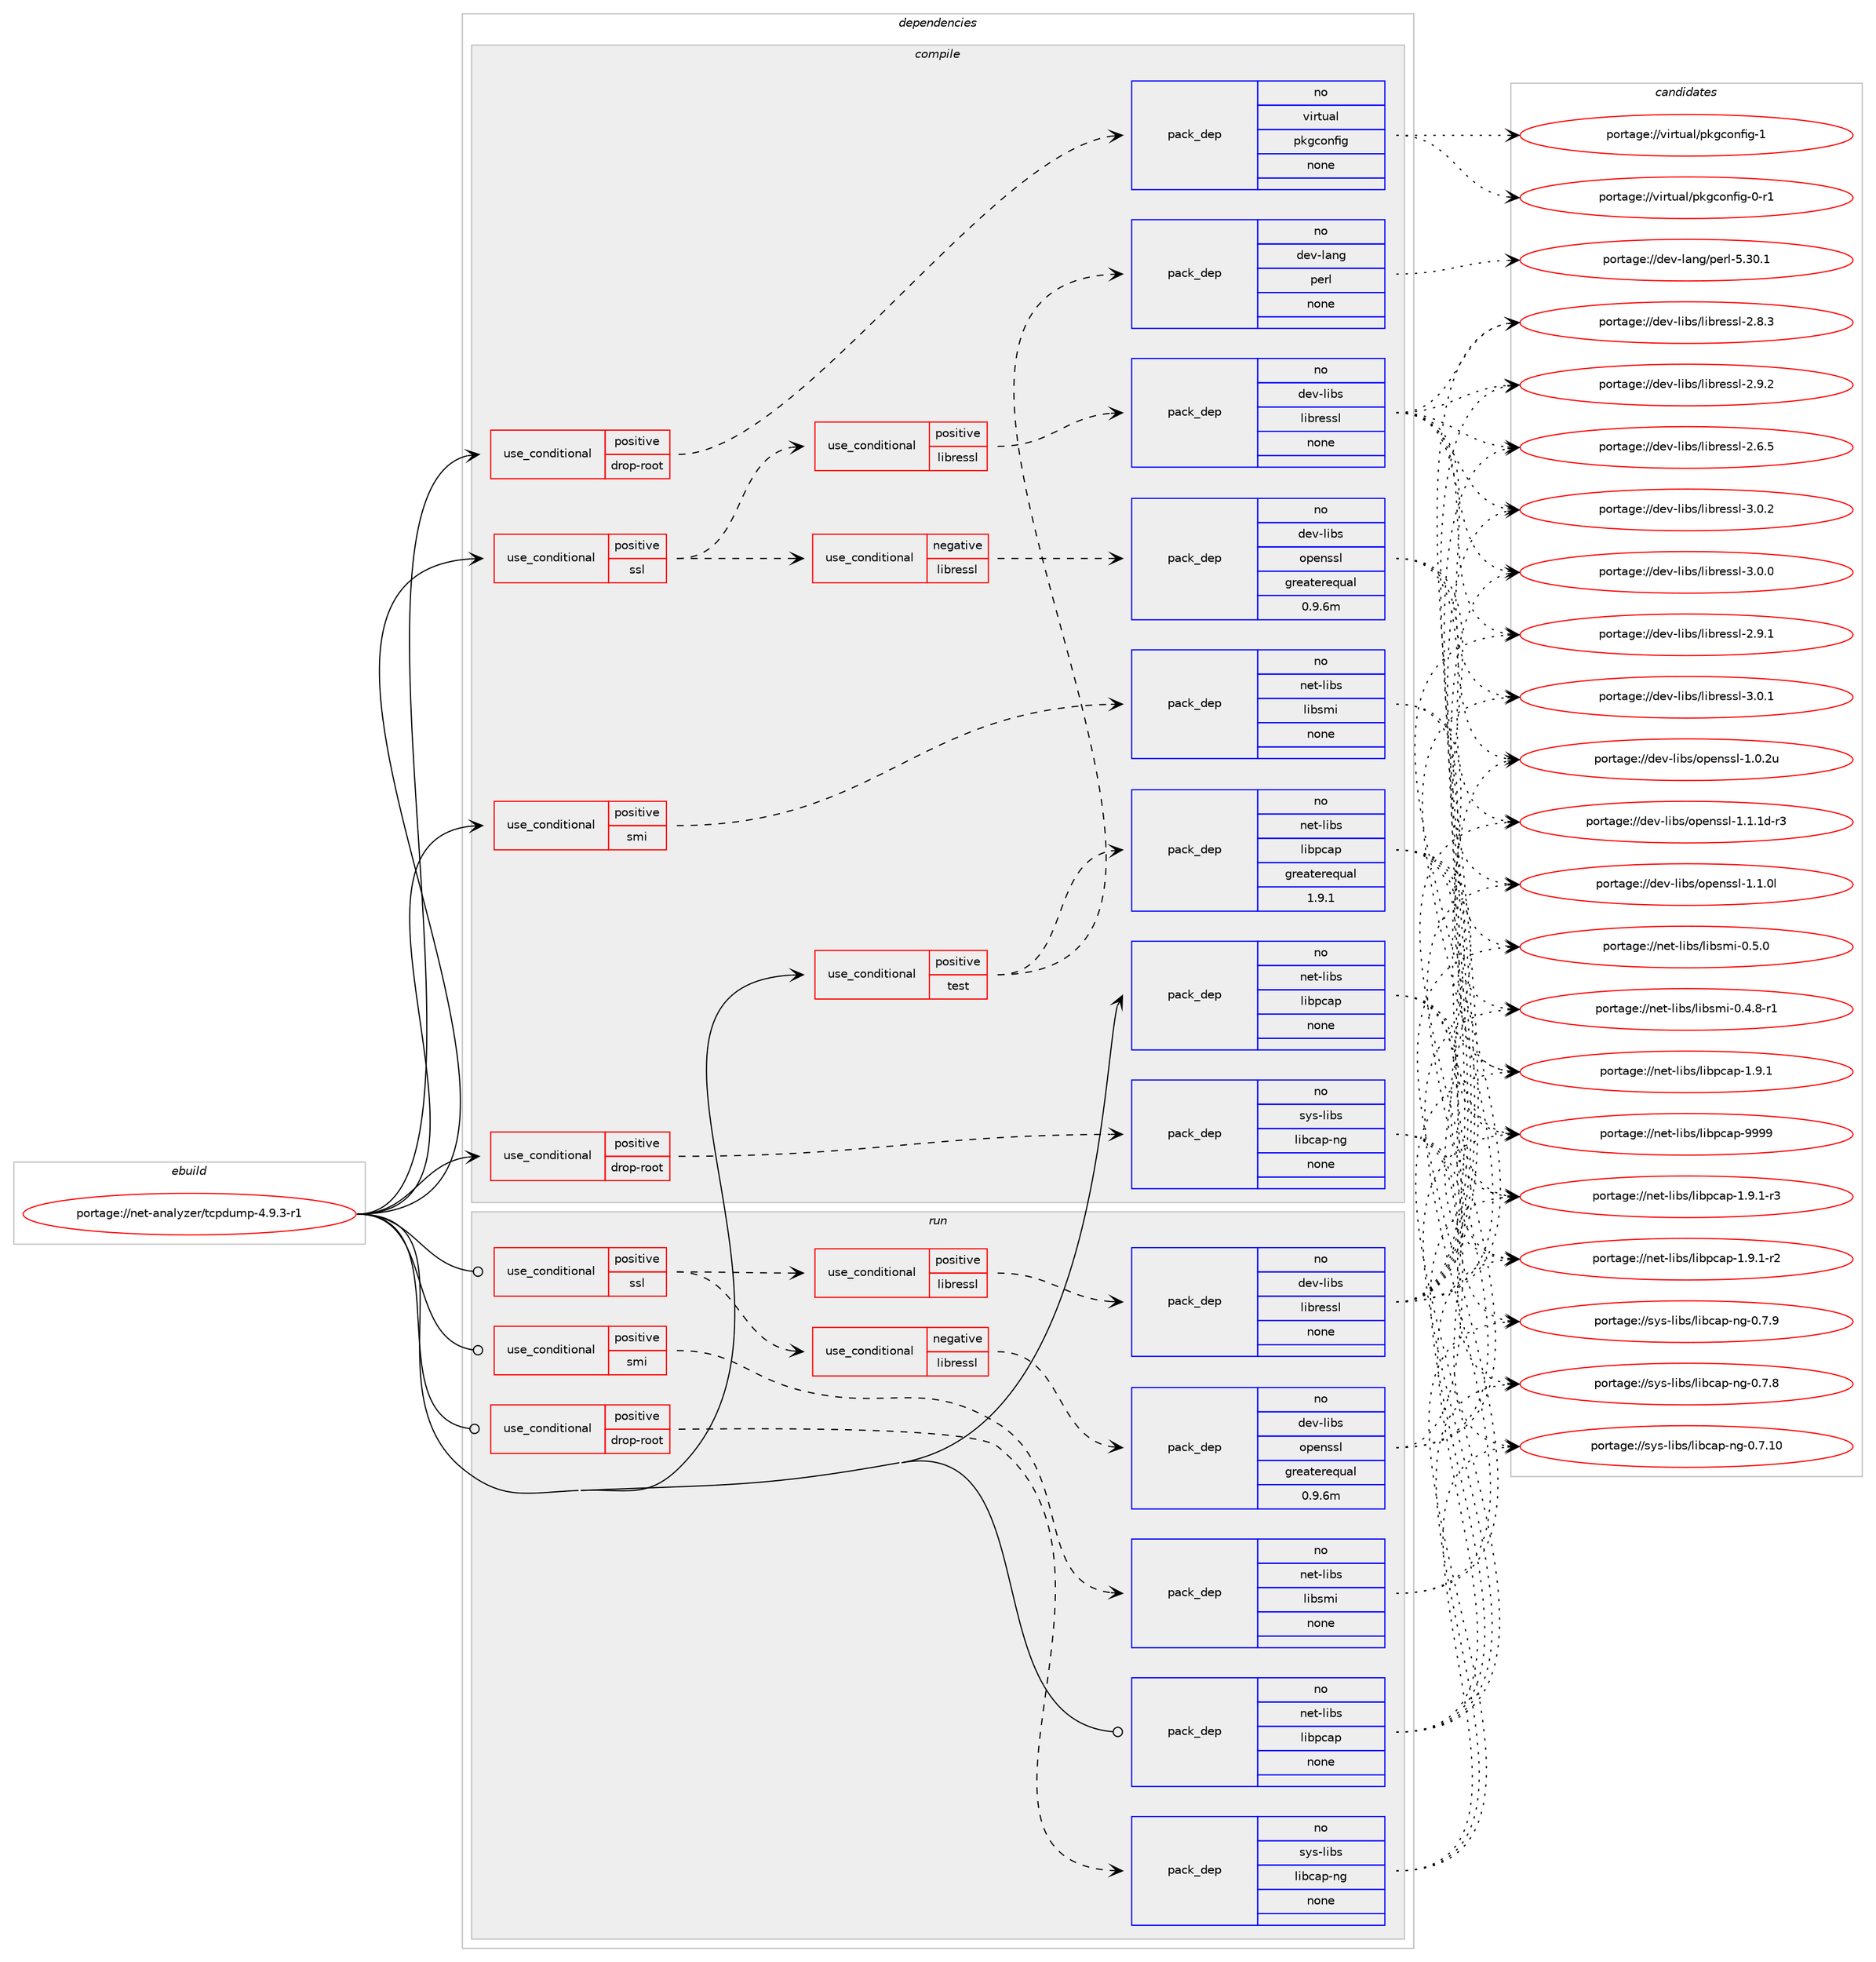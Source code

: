 digraph prolog {

# *************
# Graph options
# *************

newrank=true;
concentrate=true;
compound=true;
graph [rankdir=LR,fontname=Helvetica,fontsize=10,ranksep=1.5];#, ranksep=2.5, nodesep=0.2];
edge  [arrowhead=vee];
node  [fontname=Helvetica,fontsize=10];

# **********
# The ebuild
# **********

subgraph cluster_leftcol {
color=gray;
rank=same;
label=<<i>ebuild</i>>;
id [label="portage://net-analyzer/tcpdump-4.9.3-r1", color=red, width=4, href="../net-analyzer/tcpdump-4.9.3-r1.svg"];
}

# ****************
# The dependencies
# ****************

subgraph cluster_midcol {
color=gray;
label=<<i>dependencies</i>>;
subgraph cluster_compile {
fillcolor="#eeeeee";
style=filled;
label=<<i>compile</i>>;
subgraph cond34746 {
dependency154943 [label=<<TABLE BORDER="0" CELLBORDER="1" CELLSPACING="0" CELLPADDING="4"><TR><TD ROWSPAN="3" CELLPADDING="10">use_conditional</TD></TR><TR><TD>positive</TD></TR><TR><TD>drop-root</TD></TR></TABLE>>, shape=none, color=red];
subgraph pack117690 {
dependency154944 [label=<<TABLE BORDER="0" CELLBORDER="1" CELLSPACING="0" CELLPADDING="4" WIDTH="220"><TR><TD ROWSPAN="6" CELLPADDING="30">pack_dep</TD></TR><TR><TD WIDTH="110">no</TD></TR><TR><TD>sys-libs</TD></TR><TR><TD>libcap-ng</TD></TR><TR><TD>none</TD></TR><TR><TD></TD></TR></TABLE>>, shape=none, color=blue];
}
dependency154943:e -> dependency154944:w [weight=20,style="dashed",arrowhead="vee"];
}
id:e -> dependency154943:w [weight=20,style="solid",arrowhead="vee"];
subgraph cond34747 {
dependency154945 [label=<<TABLE BORDER="0" CELLBORDER="1" CELLSPACING="0" CELLPADDING="4"><TR><TD ROWSPAN="3" CELLPADDING="10">use_conditional</TD></TR><TR><TD>positive</TD></TR><TR><TD>drop-root</TD></TR></TABLE>>, shape=none, color=red];
subgraph pack117691 {
dependency154946 [label=<<TABLE BORDER="0" CELLBORDER="1" CELLSPACING="0" CELLPADDING="4" WIDTH="220"><TR><TD ROWSPAN="6" CELLPADDING="30">pack_dep</TD></TR><TR><TD WIDTH="110">no</TD></TR><TR><TD>virtual</TD></TR><TR><TD>pkgconfig</TD></TR><TR><TD>none</TD></TR><TR><TD></TD></TR></TABLE>>, shape=none, color=blue];
}
dependency154945:e -> dependency154946:w [weight=20,style="dashed",arrowhead="vee"];
}
id:e -> dependency154945:w [weight=20,style="solid",arrowhead="vee"];
subgraph cond34748 {
dependency154947 [label=<<TABLE BORDER="0" CELLBORDER="1" CELLSPACING="0" CELLPADDING="4"><TR><TD ROWSPAN="3" CELLPADDING="10">use_conditional</TD></TR><TR><TD>positive</TD></TR><TR><TD>smi</TD></TR></TABLE>>, shape=none, color=red];
subgraph pack117692 {
dependency154948 [label=<<TABLE BORDER="0" CELLBORDER="1" CELLSPACING="0" CELLPADDING="4" WIDTH="220"><TR><TD ROWSPAN="6" CELLPADDING="30">pack_dep</TD></TR><TR><TD WIDTH="110">no</TD></TR><TR><TD>net-libs</TD></TR><TR><TD>libsmi</TD></TR><TR><TD>none</TD></TR><TR><TD></TD></TR></TABLE>>, shape=none, color=blue];
}
dependency154947:e -> dependency154948:w [weight=20,style="dashed",arrowhead="vee"];
}
id:e -> dependency154947:w [weight=20,style="solid",arrowhead="vee"];
subgraph cond34749 {
dependency154949 [label=<<TABLE BORDER="0" CELLBORDER="1" CELLSPACING="0" CELLPADDING="4"><TR><TD ROWSPAN="3" CELLPADDING="10">use_conditional</TD></TR><TR><TD>positive</TD></TR><TR><TD>ssl</TD></TR></TABLE>>, shape=none, color=red];
subgraph cond34750 {
dependency154950 [label=<<TABLE BORDER="0" CELLBORDER="1" CELLSPACING="0" CELLPADDING="4"><TR><TD ROWSPAN="3" CELLPADDING="10">use_conditional</TD></TR><TR><TD>negative</TD></TR><TR><TD>libressl</TD></TR></TABLE>>, shape=none, color=red];
subgraph pack117693 {
dependency154951 [label=<<TABLE BORDER="0" CELLBORDER="1" CELLSPACING="0" CELLPADDING="4" WIDTH="220"><TR><TD ROWSPAN="6" CELLPADDING="30">pack_dep</TD></TR><TR><TD WIDTH="110">no</TD></TR><TR><TD>dev-libs</TD></TR><TR><TD>openssl</TD></TR><TR><TD>greaterequal</TD></TR><TR><TD>0.9.6m</TD></TR></TABLE>>, shape=none, color=blue];
}
dependency154950:e -> dependency154951:w [weight=20,style="dashed",arrowhead="vee"];
}
dependency154949:e -> dependency154950:w [weight=20,style="dashed",arrowhead="vee"];
subgraph cond34751 {
dependency154952 [label=<<TABLE BORDER="0" CELLBORDER="1" CELLSPACING="0" CELLPADDING="4"><TR><TD ROWSPAN="3" CELLPADDING="10">use_conditional</TD></TR><TR><TD>positive</TD></TR><TR><TD>libressl</TD></TR></TABLE>>, shape=none, color=red];
subgraph pack117694 {
dependency154953 [label=<<TABLE BORDER="0" CELLBORDER="1" CELLSPACING="0" CELLPADDING="4" WIDTH="220"><TR><TD ROWSPAN="6" CELLPADDING="30">pack_dep</TD></TR><TR><TD WIDTH="110">no</TD></TR><TR><TD>dev-libs</TD></TR><TR><TD>libressl</TD></TR><TR><TD>none</TD></TR><TR><TD></TD></TR></TABLE>>, shape=none, color=blue];
}
dependency154952:e -> dependency154953:w [weight=20,style="dashed",arrowhead="vee"];
}
dependency154949:e -> dependency154952:w [weight=20,style="dashed",arrowhead="vee"];
}
id:e -> dependency154949:w [weight=20,style="solid",arrowhead="vee"];
subgraph cond34752 {
dependency154954 [label=<<TABLE BORDER="0" CELLBORDER="1" CELLSPACING="0" CELLPADDING="4"><TR><TD ROWSPAN="3" CELLPADDING="10">use_conditional</TD></TR><TR><TD>positive</TD></TR><TR><TD>test</TD></TR></TABLE>>, shape=none, color=red];
subgraph pack117695 {
dependency154955 [label=<<TABLE BORDER="0" CELLBORDER="1" CELLSPACING="0" CELLPADDING="4" WIDTH="220"><TR><TD ROWSPAN="6" CELLPADDING="30">pack_dep</TD></TR><TR><TD WIDTH="110">no</TD></TR><TR><TD>net-libs</TD></TR><TR><TD>libpcap</TD></TR><TR><TD>greaterequal</TD></TR><TR><TD>1.9.1</TD></TR></TABLE>>, shape=none, color=blue];
}
dependency154954:e -> dependency154955:w [weight=20,style="dashed",arrowhead="vee"];
subgraph pack117696 {
dependency154956 [label=<<TABLE BORDER="0" CELLBORDER="1" CELLSPACING="0" CELLPADDING="4" WIDTH="220"><TR><TD ROWSPAN="6" CELLPADDING="30">pack_dep</TD></TR><TR><TD WIDTH="110">no</TD></TR><TR><TD>dev-lang</TD></TR><TR><TD>perl</TD></TR><TR><TD>none</TD></TR><TR><TD></TD></TR></TABLE>>, shape=none, color=blue];
}
dependency154954:e -> dependency154956:w [weight=20,style="dashed",arrowhead="vee"];
}
id:e -> dependency154954:w [weight=20,style="solid",arrowhead="vee"];
subgraph pack117697 {
dependency154957 [label=<<TABLE BORDER="0" CELLBORDER="1" CELLSPACING="0" CELLPADDING="4" WIDTH="220"><TR><TD ROWSPAN="6" CELLPADDING="30">pack_dep</TD></TR><TR><TD WIDTH="110">no</TD></TR><TR><TD>net-libs</TD></TR><TR><TD>libpcap</TD></TR><TR><TD>none</TD></TR><TR><TD></TD></TR></TABLE>>, shape=none, color=blue];
}
id:e -> dependency154957:w [weight=20,style="solid",arrowhead="vee"];
}
subgraph cluster_compileandrun {
fillcolor="#eeeeee";
style=filled;
label=<<i>compile and run</i>>;
}
subgraph cluster_run {
fillcolor="#eeeeee";
style=filled;
label=<<i>run</i>>;
subgraph cond34753 {
dependency154958 [label=<<TABLE BORDER="0" CELLBORDER="1" CELLSPACING="0" CELLPADDING="4"><TR><TD ROWSPAN="3" CELLPADDING="10">use_conditional</TD></TR><TR><TD>positive</TD></TR><TR><TD>drop-root</TD></TR></TABLE>>, shape=none, color=red];
subgraph pack117698 {
dependency154959 [label=<<TABLE BORDER="0" CELLBORDER="1" CELLSPACING="0" CELLPADDING="4" WIDTH="220"><TR><TD ROWSPAN="6" CELLPADDING="30">pack_dep</TD></TR><TR><TD WIDTH="110">no</TD></TR><TR><TD>sys-libs</TD></TR><TR><TD>libcap-ng</TD></TR><TR><TD>none</TD></TR><TR><TD></TD></TR></TABLE>>, shape=none, color=blue];
}
dependency154958:e -> dependency154959:w [weight=20,style="dashed",arrowhead="vee"];
}
id:e -> dependency154958:w [weight=20,style="solid",arrowhead="odot"];
subgraph cond34754 {
dependency154960 [label=<<TABLE BORDER="0" CELLBORDER="1" CELLSPACING="0" CELLPADDING="4"><TR><TD ROWSPAN="3" CELLPADDING="10">use_conditional</TD></TR><TR><TD>positive</TD></TR><TR><TD>smi</TD></TR></TABLE>>, shape=none, color=red];
subgraph pack117699 {
dependency154961 [label=<<TABLE BORDER="0" CELLBORDER="1" CELLSPACING="0" CELLPADDING="4" WIDTH="220"><TR><TD ROWSPAN="6" CELLPADDING="30">pack_dep</TD></TR><TR><TD WIDTH="110">no</TD></TR><TR><TD>net-libs</TD></TR><TR><TD>libsmi</TD></TR><TR><TD>none</TD></TR><TR><TD></TD></TR></TABLE>>, shape=none, color=blue];
}
dependency154960:e -> dependency154961:w [weight=20,style="dashed",arrowhead="vee"];
}
id:e -> dependency154960:w [weight=20,style="solid",arrowhead="odot"];
subgraph cond34755 {
dependency154962 [label=<<TABLE BORDER="0" CELLBORDER="1" CELLSPACING="0" CELLPADDING="4"><TR><TD ROWSPAN="3" CELLPADDING="10">use_conditional</TD></TR><TR><TD>positive</TD></TR><TR><TD>ssl</TD></TR></TABLE>>, shape=none, color=red];
subgraph cond34756 {
dependency154963 [label=<<TABLE BORDER="0" CELLBORDER="1" CELLSPACING="0" CELLPADDING="4"><TR><TD ROWSPAN="3" CELLPADDING="10">use_conditional</TD></TR><TR><TD>negative</TD></TR><TR><TD>libressl</TD></TR></TABLE>>, shape=none, color=red];
subgraph pack117700 {
dependency154964 [label=<<TABLE BORDER="0" CELLBORDER="1" CELLSPACING="0" CELLPADDING="4" WIDTH="220"><TR><TD ROWSPAN="6" CELLPADDING="30">pack_dep</TD></TR><TR><TD WIDTH="110">no</TD></TR><TR><TD>dev-libs</TD></TR><TR><TD>openssl</TD></TR><TR><TD>greaterequal</TD></TR><TR><TD>0.9.6m</TD></TR></TABLE>>, shape=none, color=blue];
}
dependency154963:e -> dependency154964:w [weight=20,style="dashed",arrowhead="vee"];
}
dependency154962:e -> dependency154963:w [weight=20,style="dashed",arrowhead="vee"];
subgraph cond34757 {
dependency154965 [label=<<TABLE BORDER="0" CELLBORDER="1" CELLSPACING="0" CELLPADDING="4"><TR><TD ROWSPAN="3" CELLPADDING="10">use_conditional</TD></TR><TR><TD>positive</TD></TR><TR><TD>libressl</TD></TR></TABLE>>, shape=none, color=red];
subgraph pack117701 {
dependency154966 [label=<<TABLE BORDER="0" CELLBORDER="1" CELLSPACING="0" CELLPADDING="4" WIDTH="220"><TR><TD ROWSPAN="6" CELLPADDING="30">pack_dep</TD></TR><TR><TD WIDTH="110">no</TD></TR><TR><TD>dev-libs</TD></TR><TR><TD>libressl</TD></TR><TR><TD>none</TD></TR><TR><TD></TD></TR></TABLE>>, shape=none, color=blue];
}
dependency154965:e -> dependency154966:w [weight=20,style="dashed",arrowhead="vee"];
}
dependency154962:e -> dependency154965:w [weight=20,style="dashed",arrowhead="vee"];
}
id:e -> dependency154962:w [weight=20,style="solid",arrowhead="odot"];
subgraph pack117702 {
dependency154967 [label=<<TABLE BORDER="0" CELLBORDER="1" CELLSPACING="0" CELLPADDING="4" WIDTH="220"><TR><TD ROWSPAN="6" CELLPADDING="30">pack_dep</TD></TR><TR><TD WIDTH="110">no</TD></TR><TR><TD>net-libs</TD></TR><TR><TD>libpcap</TD></TR><TR><TD>none</TD></TR><TR><TD></TD></TR></TABLE>>, shape=none, color=blue];
}
id:e -> dependency154967:w [weight=20,style="solid",arrowhead="odot"];
}
}

# **************
# The candidates
# **************

subgraph cluster_choices {
rank=same;
color=gray;
label=<<i>candidates</i>>;

subgraph choice117690 {
color=black;
nodesep=1;
choice11512111545108105981154710810598999711245110103454846554657 [label="portage://sys-libs/libcap-ng-0.7.9", color=red, width=4,href="../sys-libs/libcap-ng-0.7.9.svg"];
choice11512111545108105981154710810598999711245110103454846554656 [label="portage://sys-libs/libcap-ng-0.7.8", color=red, width=4,href="../sys-libs/libcap-ng-0.7.8.svg"];
choice1151211154510810598115471081059899971124511010345484655464948 [label="portage://sys-libs/libcap-ng-0.7.10", color=red, width=4,href="../sys-libs/libcap-ng-0.7.10.svg"];
dependency154944:e -> choice11512111545108105981154710810598999711245110103454846554657:w [style=dotted,weight="100"];
dependency154944:e -> choice11512111545108105981154710810598999711245110103454846554656:w [style=dotted,weight="100"];
dependency154944:e -> choice1151211154510810598115471081059899971124511010345484655464948:w [style=dotted,weight="100"];
}
subgraph choice117691 {
color=black;
nodesep=1;
choice1181051141161179710847112107103991111101021051034549 [label="portage://virtual/pkgconfig-1", color=red, width=4,href="../virtual/pkgconfig-1.svg"];
choice11810511411611797108471121071039911111010210510345484511449 [label="portage://virtual/pkgconfig-0-r1", color=red, width=4,href="../virtual/pkgconfig-0-r1.svg"];
dependency154946:e -> choice1181051141161179710847112107103991111101021051034549:w [style=dotted,weight="100"];
dependency154946:e -> choice11810511411611797108471121071039911111010210510345484511449:w [style=dotted,weight="100"];
}
subgraph choice117692 {
color=black;
nodesep=1;
choice11010111645108105981154710810598115109105454846534648 [label="portage://net-libs/libsmi-0.5.0", color=red, width=4,href="../net-libs/libsmi-0.5.0.svg"];
choice110101116451081059811547108105981151091054548465246564511449 [label="portage://net-libs/libsmi-0.4.8-r1", color=red, width=4,href="../net-libs/libsmi-0.4.8-r1.svg"];
dependency154948:e -> choice11010111645108105981154710810598115109105454846534648:w [style=dotted,weight="100"];
dependency154948:e -> choice110101116451081059811547108105981151091054548465246564511449:w [style=dotted,weight="100"];
}
subgraph choice117693 {
color=black;
nodesep=1;
choice1001011184510810598115471111121011101151151084549464946491004511451 [label="portage://dev-libs/openssl-1.1.1d-r3", color=red, width=4,href="../dev-libs/openssl-1.1.1d-r3.svg"];
choice100101118451081059811547111112101110115115108454946494648108 [label="portage://dev-libs/openssl-1.1.0l", color=red, width=4,href="../dev-libs/openssl-1.1.0l.svg"];
choice100101118451081059811547111112101110115115108454946484650117 [label="portage://dev-libs/openssl-1.0.2u", color=red, width=4,href="../dev-libs/openssl-1.0.2u.svg"];
dependency154951:e -> choice1001011184510810598115471111121011101151151084549464946491004511451:w [style=dotted,weight="100"];
dependency154951:e -> choice100101118451081059811547111112101110115115108454946494648108:w [style=dotted,weight="100"];
dependency154951:e -> choice100101118451081059811547111112101110115115108454946484650117:w [style=dotted,weight="100"];
}
subgraph choice117694 {
color=black;
nodesep=1;
choice10010111845108105981154710810598114101115115108455146484650 [label="portage://dev-libs/libressl-3.0.2", color=red, width=4,href="../dev-libs/libressl-3.0.2.svg"];
choice10010111845108105981154710810598114101115115108455146484649 [label="portage://dev-libs/libressl-3.0.1", color=red, width=4,href="../dev-libs/libressl-3.0.1.svg"];
choice10010111845108105981154710810598114101115115108455146484648 [label="portage://dev-libs/libressl-3.0.0", color=red, width=4,href="../dev-libs/libressl-3.0.0.svg"];
choice10010111845108105981154710810598114101115115108455046574650 [label="portage://dev-libs/libressl-2.9.2", color=red, width=4,href="../dev-libs/libressl-2.9.2.svg"];
choice10010111845108105981154710810598114101115115108455046574649 [label="portage://dev-libs/libressl-2.9.1", color=red, width=4,href="../dev-libs/libressl-2.9.1.svg"];
choice10010111845108105981154710810598114101115115108455046564651 [label="portage://dev-libs/libressl-2.8.3", color=red, width=4,href="../dev-libs/libressl-2.8.3.svg"];
choice10010111845108105981154710810598114101115115108455046544653 [label="portage://dev-libs/libressl-2.6.5", color=red, width=4,href="../dev-libs/libressl-2.6.5.svg"];
dependency154953:e -> choice10010111845108105981154710810598114101115115108455146484650:w [style=dotted,weight="100"];
dependency154953:e -> choice10010111845108105981154710810598114101115115108455146484649:w [style=dotted,weight="100"];
dependency154953:e -> choice10010111845108105981154710810598114101115115108455146484648:w [style=dotted,weight="100"];
dependency154953:e -> choice10010111845108105981154710810598114101115115108455046574650:w [style=dotted,weight="100"];
dependency154953:e -> choice10010111845108105981154710810598114101115115108455046574649:w [style=dotted,weight="100"];
dependency154953:e -> choice10010111845108105981154710810598114101115115108455046564651:w [style=dotted,weight="100"];
dependency154953:e -> choice10010111845108105981154710810598114101115115108455046544653:w [style=dotted,weight="100"];
}
subgraph choice117695 {
color=black;
nodesep=1;
choice1101011164510810598115471081059811299971124557575757 [label="portage://net-libs/libpcap-9999", color=red, width=4,href="../net-libs/libpcap-9999.svg"];
choice1101011164510810598115471081059811299971124549465746494511451 [label="portage://net-libs/libpcap-1.9.1-r3", color=red, width=4,href="../net-libs/libpcap-1.9.1-r3.svg"];
choice1101011164510810598115471081059811299971124549465746494511450 [label="portage://net-libs/libpcap-1.9.1-r2", color=red, width=4,href="../net-libs/libpcap-1.9.1-r2.svg"];
choice110101116451081059811547108105981129997112454946574649 [label="portage://net-libs/libpcap-1.9.1", color=red, width=4,href="../net-libs/libpcap-1.9.1.svg"];
dependency154955:e -> choice1101011164510810598115471081059811299971124557575757:w [style=dotted,weight="100"];
dependency154955:e -> choice1101011164510810598115471081059811299971124549465746494511451:w [style=dotted,weight="100"];
dependency154955:e -> choice1101011164510810598115471081059811299971124549465746494511450:w [style=dotted,weight="100"];
dependency154955:e -> choice110101116451081059811547108105981129997112454946574649:w [style=dotted,weight="100"];
}
subgraph choice117696 {
color=black;
nodesep=1;
choice10010111845108971101034711210111410845534651484649 [label="portage://dev-lang/perl-5.30.1", color=red, width=4,href="../dev-lang/perl-5.30.1.svg"];
dependency154956:e -> choice10010111845108971101034711210111410845534651484649:w [style=dotted,weight="100"];
}
subgraph choice117697 {
color=black;
nodesep=1;
choice1101011164510810598115471081059811299971124557575757 [label="portage://net-libs/libpcap-9999", color=red, width=4,href="../net-libs/libpcap-9999.svg"];
choice1101011164510810598115471081059811299971124549465746494511451 [label="portage://net-libs/libpcap-1.9.1-r3", color=red, width=4,href="../net-libs/libpcap-1.9.1-r3.svg"];
choice1101011164510810598115471081059811299971124549465746494511450 [label="portage://net-libs/libpcap-1.9.1-r2", color=red, width=4,href="../net-libs/libpcap-1.9.1-r2.svg"];
choice110101116451081059811547108105981129997112454946574649 [label="portage://net-libs/libpcap-1.9.1", color=red, width=4,href="../net-libs/libpcap-1.9.1.svg"];
dependency154957:e -> choice1101011164510810598115471081059811299971124557575757:w [style=dotted,weight="100"];
dependency154957:e -> choice1101011164510810598115471081059811299971124549465746494511451:w [style=dotted,weight="100"];
dependency154957:e -> choice1101011164510810598115471081059811299971124549465746494511450:w [style=dotted,weight="100"];
dependency154957:e -> choice110101116451081059811547108105981129997112454946574649:w [style=dotted,weight="100"];
}
subgraph choice117698 {
color=black;
nodesep=1;
choice11512111545108105981154710810598999711245110103454846554657 [label="portage://sys-libs/libcap-ng-0.7.9", color=red, width=4,href="../sys-libs/libcap-ng-0.7.9.svg"];
choice11512111545108105981154710810598999711245110103454846554656 [label="portage://sys-libs/libcap-ng-0.7.8", color=red, width=4,href="../sys-libs/libcap-ng-0.7.8.svg"];
choice1151211154510810598115471081059899971124511010345484655464948 [label="portage://sys-libs/libcap-ng-0.7.10", color=red, width=4,href="../sys-libs/libcap-ng-0.7.10.svg"];
dependency154959:e -> choice11512111545108105981154710810598999711245110103454846554657:w [style=dotted,weight="100"];
dependency154959:e -> choice11512111545108105981154710810598999711245110103454846554656:w [style=dotted,weight="100"];
dependency154959:e -> choice1151211154510810598115471081059899971124511010345484655464948:w [style=dotted,weight="100"];
}
subgraph choice117699 {
color=black;
nodesep=1;
choice11010111645108105981154710810598115109105454846534648 [label="portage://net-libs/libsmi-0.5.0", color=red, width=4,href="../net-libs/libsmi-0.5.0.svg"];
choice110101116451081059811547108105981151091054548465246564511449 [label="portage://net-libs/libsmi-0.4.8-r1", color=red, width=4,href="../net-libs/libsmi-0.4.8-r1.svg"];
dependency154961:e -> choice11010111645108105981154710810598115109105454846534648:w [style=dotted,weight="100"];
dependency154961:e -> choice110101116451081059811547108105981151091054548465246564511449:w [style=dotted,weight="100"];
}
subgraph choice117700 {
color=black;
nodesep=1;
choice1001011184510810598115471111121011101151151084549464946491004511451 [label="portage://dev-libs/openssl-1.1.1d-r3", color=red, width=4,href="../dev-libs/openssl-1.1.1d-r3.svg"];
choice100101118451081059811547111112101110115115108454946494648108 [label="portage://dev-libs/openssl-1.1.0l", color=red, width=4,href="../dev-libs/openssl-1.1.0l.svg"];
choice100101118451081059811547111112101110115115108454946484650117 [label="portage://dev-libs/openssl-1.0.2u", color=red, width=4,href="../dev-libs/openssl-1.0.2u.svg"];
dependency154964:e -> choice1001011184510810598115471111121011101151151084549464946491004511451:w [style=dotted,weight="100"];
dependency154964:e -> choice100101118451081059811547111112101110115115108454946494648108:w [style=dotted,weight="100"];
dependency154964:e -> choice100101118451081059811547111112101110115115108454946484650117:w [style=dotted,weight="100"];
}
subgraph choice117701 {
color=black;
nodesep=1;
choice10010111845108105981154710810598114101115115108455146484650 [label="portage://dev-libs/libressl-3.0.2", color=red, width=4,href="../dev-libs/libressl-3.0.2.svg"];
choice10010111845108105981154710810598114101115115108455146484649 [label="portage://dev-libs/libressl-3.0.1", color=red, width=4,href="../dev-libs/libressl-3.0.1.svg"];
choice10010111845108105981154710810598114101115115108455146484648 [label="portage://dev-libs/libressl-3.0.0", color=red, width=4,href="../dev-libs/libressl-3.0.0.svg"];
choice10010111845108105981154710810598114101115115108455046574650 [label="portage://dev-libs/libressl-2.9.2", color=red, width=4,href="../dev-libs/libressl-2.9.2.svg"];
choice10010111845108105981154710810598114101115115108455046574649 [label="portage://dev-libs/libressl-2.9.1", color=red, width=4,href="../dev-libs/libressl-2.9.1.svg"];
choice10010111845108105981154710810598114101115115108455046564651 [label="portage://dev-libs/libressl-2.8.3", color=red, width=4,href="../dev-libs/libressl-2.8.3.svg"];
choice10010111845108105981154710810598114101115115108455046544653 [label="portage://dev-libs/libressl-2.6.5", color=red, width=4,href="../dev-libs/libressl-2.6.5.svg"];
dependency154966:e -> choice10010111845108105981154710810598114101115115108455146484650:w [style=dotted,weight="100"];
dependency154966:e -> choice10010111845108105981154710810598114101115115108455146484649:w [style=dotted,weight="100"];
dependency154966:e -> choice10010111845108105981154710810598114101115115108455146484648:w [style=dotted,weight="100"];
dependency154966:e -> choice10010111845108105981154710810598114101115115108455046574650:w [style=dotted,weight="100"];
dependency154966:e -> choice10010111845108105981154710810598114101115115108455046574649:w [style=dotted,weight="100"];
dependency154966:e -> choice10010111845108105981154710810598114101115115108455046564651:w [style=dotted,weight="100"];
dependency154966:e -> choice10010111845108105981154710810598114101115115108455046544653:w [style=dotted,weight="100"];
}
subgraph choice117702 {
color=black;
nodesep=1;
choice1101011164510810598115471081059811299971124557575757 [label="portage://net-libs/libpcap-9999", color=red, width=4,href="../net-libs/libpcap-9999.svg"];
choice1101011164510810598115471081059811299971124549465746494511451 [label="portage://net-libs/libpcap-1.9.1-r3", color=red, width=4,href="../net-libs/libpcap-1.9.1-r3.svg"];
choice1101011164510810598115471081059811299971124549465746494511450 [label="portage://net-libs/libpcap-1.9.1-r2", color=red, width=4,href="../net-libs/libpcap-1.9.1-r2.svg"];
choice110101116451081059811547108105981129997112454946574649 [label="portage://net-libs/libpcap-1.9.1", color=red, width=4,href="../net-libs/libpcap-1.9.1.svg"];
dependency154967:e -> choice1101011164510810598115471081059811299971124557575757:w [style=dotted,weight="100"];
dependency154967:e -> choice1101011164510810598115471081059811299971124549465746494511451:w [style=dotted,weight="100"];
dependency154967:e -> choice1101011164510810598115471081059811299971124549465746494511450:w [style=dotted,weight="100"];
dependency154967:e -> choice110101116451081059811547108105981129997112454946574649:w [style=dotted,weight="100"];
}
}

}
